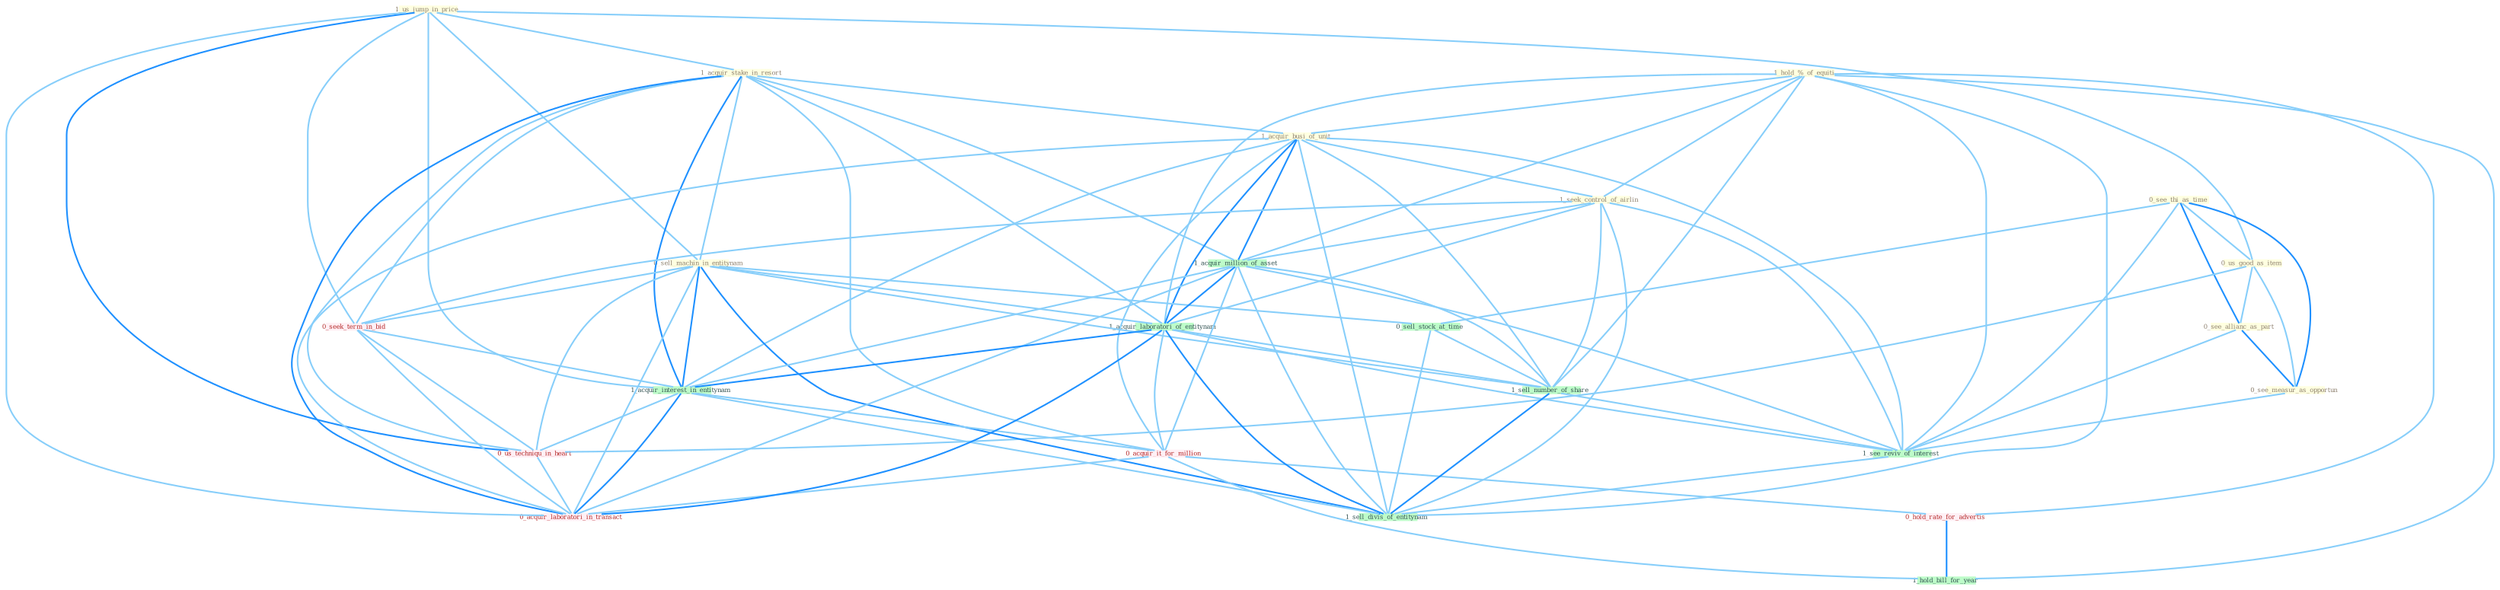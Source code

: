Graph G{ 
    node
    [shape=polygon,style=filled,width=.5,height=.06,color="#BDFCC9",fixedsize=true,fontsize=4,
    fontcolor="#2f4f4f"];
    {node
    [color="#ffffe0", fontcolor="#8b7d6b"] "1_us_jump_in_price " "0_see_thi_as_time " "0_us_good_as_item " "1_acquir_stake_in_resort " "0_see_allianc_as_part " "1_hold_%_of_equiti " "1_acquir_busi_of_unit " "0_sell_machin_in_entitynam " "1_seek_control_of_airlin " "0_see_measur_as_opportun "}
{node [color="#fff0f5", fontcolor="#b22222"] "0_seek_term_in_bid " "0_us_techniqu_in_heart " "0_acquir_it_for_million " "0_hold_rate_for_advertis " "0_acquir_laboratori_in_transact "}
edge [color="#B0E2FF"];

	"1_us_jump_in_price " -- "0_us_good_as_item " [w="1", color="#87cefa" ];
	"1_us_jump_in_price " -- "1_acquir_stake_in_resort " [w="1", color="#87cefa" ];
	"1_us_jump_in_price " -- "0_sell_machin_in_entitynam " [w="1", color="#87cefa" ];
	"1_us_jump_in_price " -- "0_seek_term_in_bid " [w="1", color="#87cefa" ];
	"1_us_jump_in_price " -- "1_acquir_interest_in_entitynam " [w="1", color="#87cefa" ];
	"1_us_jump_in_price " -- "0_us_techniqu_in_heart " [w="2", color="#1e90ff" , len=0.8];
	"1_us_jump_in_price " -- "0_acquir_laboratori_in_transact " [w="1", color="#87cefa" ];
	"0_see_thi_as_time " -- "0_us_good_as_item " [w="1", color="#87cefa" ];
	"0_see_thi_as_time " -- "0_see_allianc_as_part " [w="2", color="#1e90ff" , len=0.8];
	"0_see_thi_as_time " -- "0_see_measur_as_opportun " [w="2", color="#1e90ff" , len=0.8];
	"0_see_thi_as_time " -- "0_sell_stock_at_time " [w="1", color="#87cefa" ];
	"0_see_thi_as_time " -- "1_see_reviv_of_interest " [w="1", color="#87cefa" ];
	"0_us_good_as_item " -- "0_see_allianc_as_part " [w="1", color="#87cefa" ];
	"0_us_good_as_item " -- "0_see_measur_as_opportun " [w="1", color="#87cefa" ];
	"0_us_good_as_item " -- "0_us_techniqu_in_heart " [w="1", color="#87cefa" ];
	"1_acquir_stake_in_resort " -- "1_acquir_busi_of_unit " [w="1", color="#87cefa" ];
	"1_acquir_stake_in_resort " -- "0_sell_machin_in_entitynam " [w="1", color="#87cefa" ];
	"1_acquir_stake_in_resort " -- "1_acquir_million_of_asset " [w="1", color="#87cefa" ];
	"1_acquir_stake_in_resort " -- "1_acquir_laboratori_of_entitynam " [w="1", color="#87cefa" ];
	"1_acquir_stake_in_resort " -- "0_seek_term_in_bid " [w="1", color="#87cefa" ];
	"1_acquir_stake_in_resort " -- "1_acquir_interest_in_entitynam " [w="2", color="#1e90ff" , len=0.8];
	"1_acquir_stake_in_resort " -- "0_us_techniqu_in_heart " [w="1", color="#87cefa" ];
	"1_acquir_stake_in_resort " -- "0_acquir_it_for_million " [w="1", color="#87cefa" ];
	"1_acquir_stake_in_resort " -- "0_acquir_laboratori_in_transact " [w="2", color="#1e90ff" , len=0.8];
	"0_see_allianc_as_part " -- "0_see_measur_as_opportun " [w="2", color="#1e90ff" , len=0.8];
	"0_see_allianc_as_part " -- "1_see_reviv_of_interest " [w="1", color="#87cefa" ];
	"1_hold_%_of_equiti " -- "1_acquir_busi_of_unit " [w="1", color="#87cefa" ];
	"1_hold_%_of_equiti " -- "1_seek_control_of_airlin " [w="1", color="#87cefa" ];
	"1_hold_%_of_equiti " -- "1_acquir_million_of_asset " [w="1", color="#87cefa" ];
	"1_hold_%_of_equiti " -- "1_acquir_laboratori_of_entitynam " [w="1", color="#87cefa" ];
	"1_hold_%_of_equiti " -- "0_hold_rate_for_advertis " [w="1", color="#87cefa" ];
	"1_hold_%_of_equiti " -- "1_sell_number_of_share " [w="1", color="#87cefa" ];
	"1_hold_%_of_equiti " -- "1_see_reviv_of_interest " [w="1", color="#87cefa" ];
	"1_hold_%_of_equiti " -- "1_hold_bill_for_year " [w="1", color="#87cefa" ];
	"1_hold_%_of_equiti " -- "1_sell_divis_of_entitynam " [w="1", color="#87cefa" ];
	"1_acquir_busi_of_unit " -- "1_seek_control_of_airlin " [w="1", color="#87cefa" ];
	"1_acquir_busi_of_unit " -- "1_acquir_million_of_asset " [w="2", color="#1e90ff" , len=0.8];
	"1_acquir_busi_of_unit " -- "1_acquir_laboratori_of_entitynam " [w="2", color="#1e90ff" , len=0.8];
	"1_acquir_busi_of_unit " -- "1_acquir_interest_in_entitynam " [w="1", color="#87cefa" ];
	"1_acquir_busi_of_unit " -- "0_acquir_it_for_million " [w="1", color="#87cefa" ];
	"1_acquir_busi_of_unit " -- "0_acquir_laboratori_in_transact " [w="1", color="#87cefa" ];
	"1_acquir_busi_of_unit " -- "1_sell_number_of_share " [w="1", color="#87cefa" ];
	"1_acquir_busi_of_unit " -- "1_see_reviv_of_interest " [w="1", color="#87cefa" ];
	"1_acquir_busi_of_unit " -- "1_sell_divis_of_entitynam " [w="1", color="#87cefa" ];
	"0_sell_machin_in_entitynam " -- "1_acquir_laboratori_of_entitynam " [w="1", color="#87cefa" ];
	"0_sell_machin_in_entitynam " -- "0_seek_term_in_bid " [w="1", color="#87cefa" ];
	"0_sell_machin_in_entitynam " -- "1_acquir_interest_in_entitynam " [w="2", color="#1e90ff" , len=0.8];
	"0_sell_machin_in_entitynam " -- "0_us_techniqu_in_heart " [w="1", color="#87cefa" ];
	"0_sell_machin_in_entitynam " -- "0_acquir_laboratori_in_transact " [w="1", color="#87cefa" ];
	"0_sell_machin_in_entitynam " -- "0_sell_stock_at_time " [w="1", color="#87cefa" ];
	"0_sell_machin_in_entitynam " -- "1_sell_number_of_share " [w="1", color="#87cefa" ];
	"0_sell_machin_in_entitynam " -- "1_sell_divis_of_entitynam " [w="2", color="#1e90ff" , len=0.8];
	"1_seek_control_of_airlin " -- "1_acquir_million_of_asset " [w="1", color="#87cefa" ];
	"1_seek_control_of_airlin " -- "1_acquir_laboratori_of_entitynam " [w="1", color="#87cefa" ];
	"1_seek_control_of_airlin " -- "0_seek_term_in_bid " [w="1", color="#87cefa" ];
	"1_seek_control_of_airlin " -- "1_sell_number_of_share " [w="1", color="#87cefa" ];
	"1_seek_control_of_airlin " -- "1_see_reviv_of_interest " [w="1", color="#87cefa" ];
	"1_seek_control_of_airlin " -- "1_sell_divis_of_entitynam " [w="1", color="#87cefa" ];
	"0_see_measur_as_opportun " -- "1_see_reviv_of_interest " [w="1", color="#87cefa" ];
	"1_acquir_million_of_asset " -- "1_acquir_laboratori_of_entitynam " [w="2", color="#1e90ff" , len=0.8];
	"1_acquir_million_of_asset " -- "1_acquir_interest_in_entitynam " [w="1", color="#87cefa" ];
	"1_acquir_million_of_asset " -- "0_acquir_it_for_million " [w="1", color="#87cefa" ];
	"1_acquir_million_of_asset " -- "0_acquir_laboratori_in_transact " [w="1", color="#87cefa" ];
	"1_acquir_million_of_asset " -- "1_sell_number_of_share " [w="1", color="#87cefa" ];
	"1_acquir_million_of_asset " -- "1_see_reviv_of_interest " [w="1", color="#87cefa" ];
	"1_acquir_million_of_asset " -- "1_sell_divis_of_entitynam " [w="1", color="#87cefa" ];
	"1_acquir_laboratori_of_entitynam " -- "1_acquir_interest_in_entitynam " [w="2", color="#1e90ff" , len=0.8];
	"1_acquir_laboratori_of_entitynam " -- "0_acquir_it_for_million " [w="1", color="#87cefa" ];
	"1_acquir_laboratori_of_entitynam " -- "0_acquir_laboratori_in_transact " [w="2", color="#1e90ff" , len=0.8];
	"1_acquir_laboratori_of_entitynam " -- "1_sell_number_of_share " [w="1", color="#87cefa" ];
	"1_acquir_laboratori_of_entitynam " -- "1_see_reviv_of_interest " [w="1", color="#87cefa" ];
	"1_acquir_laboratori_of_entitynam " -- "1_sell_divis_of_entitynam " [w="2", color="#1e90ff" , len=0.8];
	"0_seek_term_in_bid " -- "1_acquir_interest_in_entitynam " [w="1", color="#87cefa" ];
	"0_seek_term_in_bid " -- "0_us_techniqu_in_heart " [w="1", color="#87cefa" ];
	"0_seek_term_in_bid " -- "0_acquir_laboratori_in_transact " [w="1", color="#87cefa" ];
	"1_acquir_interest_in_entitynam " -- "0_us_techniqu_in_heart " [w="1", color="#87cefa" ];
	"1_acquir_interest_in_entitynam " -- "0_acquir_it_for_million " [w="1", color="#87cefa" ];
	"1_acquir_interest_in_entitynam " -- "0_acquir_laboratori_in_transact " [w="2", color="#1e90ff" , len=0.8];
	"1_acquir_interest_in_entitynam " -- "1_sell_divis_of_entitynam " [w="1", color="#87cefa" ];
	"0_us_techniqu_in_heart " -- "0_acquir_laboratori_in_transact " [w="1", color="#87cefa" ];
	"0_acquir_it_for_million " -- "0_hold_rate_for_advertis " [w="1", color="#87cefa" ];
	"0_acquir_it_for_million " -- "0_acquir_laboratori_in_transact " [w="1", color="#87cefa" ];
	"0_acquir_it_for_million " -- "1_hold_bill_for_year " [w="1", color="#87cefa" ];
	"0_hold_rate_for_advertis " -- "1_hold_bill_for_year " [w="2", color="#1e90ff" , len=0.8];
	"0_sell_stock_at_time " -- "1_sell_number_of_share " [w="1", color="#87cefa" ];
	"0_sell_stock_at_time " -- "1_sell_divis_of_entitynam " [w="1", color="#87cefa" ];
	"1_sell_number_of_share " -- "1_see_reviv_of_interest " [w="1", color="#87cefa" ];
	"1_sell_number_of_share " -- "1_sell_divis_of_entitynam " [w="2", color="#1e90ff" , len=0.8];
	"1_see_reviv_of_interest " -- "1_sell_divis_of_entitynam " [w="1", color="#87cefa" ];
}